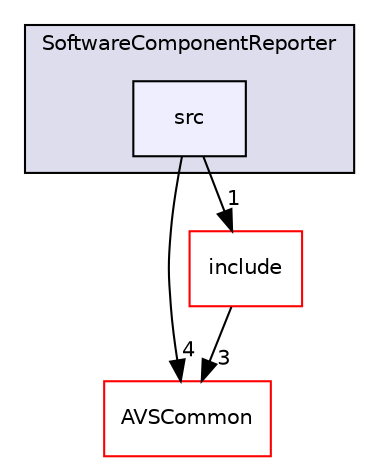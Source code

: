 digraph "/workplace/avs-device-sdk/CapabilityAgents/SoftwareComponentReporter/src" {
  compound=true
  node [ fontsize="10", fontname="Helvetica"];
  edge [ labelfontsize="10", labelfontname="Helvetica"];
  subgraph clusterdir_d33797a8bcde389e7cefdb2fa2a2b27e {
    graph [ bgcolor="#ddddee", pencolor="black", label="SoftwareComponentReporter" fontname="Helvetica", fontsize="10", URL="dir_d33797a8bcde389e7cefdb2fa2a2b27e.html"]
  dir_f543ac34836d7ba110faec5856377bc2 [shape=box, label="src", style="filled", fillcolor="#eeeeff", pencolor="black", URL="dir_f543ac34836d7ba110faec5856377bc2.html"];
  }
  dir_13e65effb2bde530b17b3d5eefcd0266 [shape=box label="AVSCommon" fillcolor="white" style="filled" color="red" URL="dir_13e65effb2bde530b17b3d5eefcd0266.html"];
  dir_af2726b3678e8ac7362991293d424096 [shape=box label="include" fillcolor="white" style="filled" color="red" URL="dir_af2726b3678e8ac7362991293d424096.html"];
  dir_f543ac34836d7ba110faec5856377bc2->dir_13e65effb2bde530b17b3d5eefcd0266 [headlabel="4", labeldistance=1.5 headhref="dir_000407_000017.html"];
  dir_f543ac34836d7ba110faec5856377bc2->dir_af2726b3678e8ac7362991293d424096 [headlabel="1", labeldistance=1.5 headhref="dir_000407_000405.html"];
  dir_af2726b3678e8ac7362991293d424096->dir_13e65effb2bde530b17b3d5eefcd0266 [headlabel="3", labeldistance=1.5 headhref="dir_000405_000017.html"];
}

